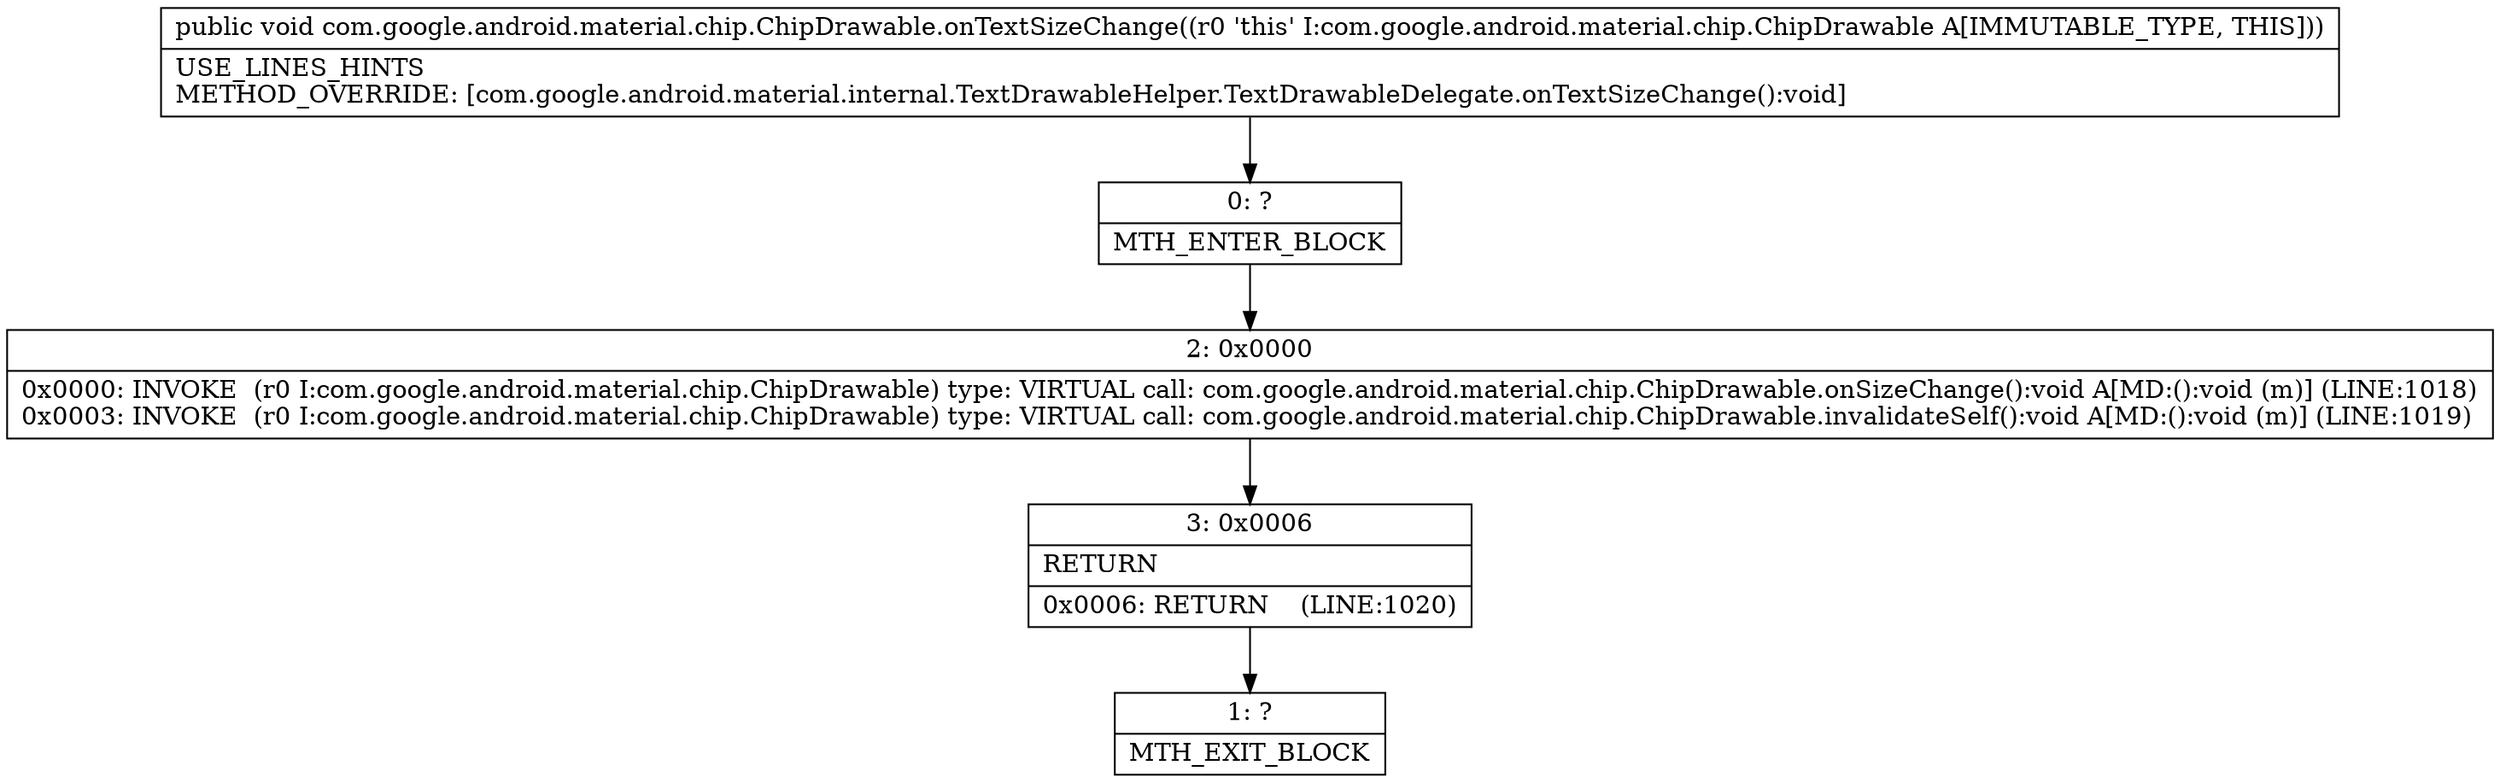 digraph "CFG forcom.google.android.material.chip.ChipDrawable.onTextSizeChange()V" {
Node_0 [shape=record,label="{0\:\ ?|MTH_ENTER_BLOCK\l}"];
Node_2 [shape=record,label="{2\:\ 0x0000|0x0000: INVOKE  (r0 I:com.google.android.material.chip.ChipDrawable) type: VIRTUAL call: com.google.android.material.chip.ChipDrawable.onSizeChange():void A[MD:():void (m)] (LINE:1018)\l0x0003: INVOKE  (r0 I:com.google.android.material.chip.ChipDrawable) type: VIRTUAL call: com.google.android.material.chip.ChipDrawable.invalidateSelf():void A[MD:():void (m)] (LINE:1019)\l}"];
Node_3 [shape=record,label="{3\:\ 0x0006|RETURN\l|0x0006: RETURN    (LINE:1020)\l}"];
Node_1 [shape=record,label="{1\:\ ?|MTH_EXIT_BLOCK\l}"];
MethodNode[shape=record,label="{public void com.google.android.material.chip.ChipDrawable.onTextSizeChange((r0 'this' I:com.google.android.material.chip.ChipDrawable A[IMMUTABLE_TYPE, THIS]))  | USE_LINES_HINTS\lMETHOD_OVERRIDE: [com.google.android.material.internal.TextDrawableHelper.TextDrawableDelegate.onTextSizeChange():void]\l}"];
MethodNode -> Node_0;Node_0 -> Node_2;
Node_2 -> Node_3;
Node_3 -> Node_1;
}

